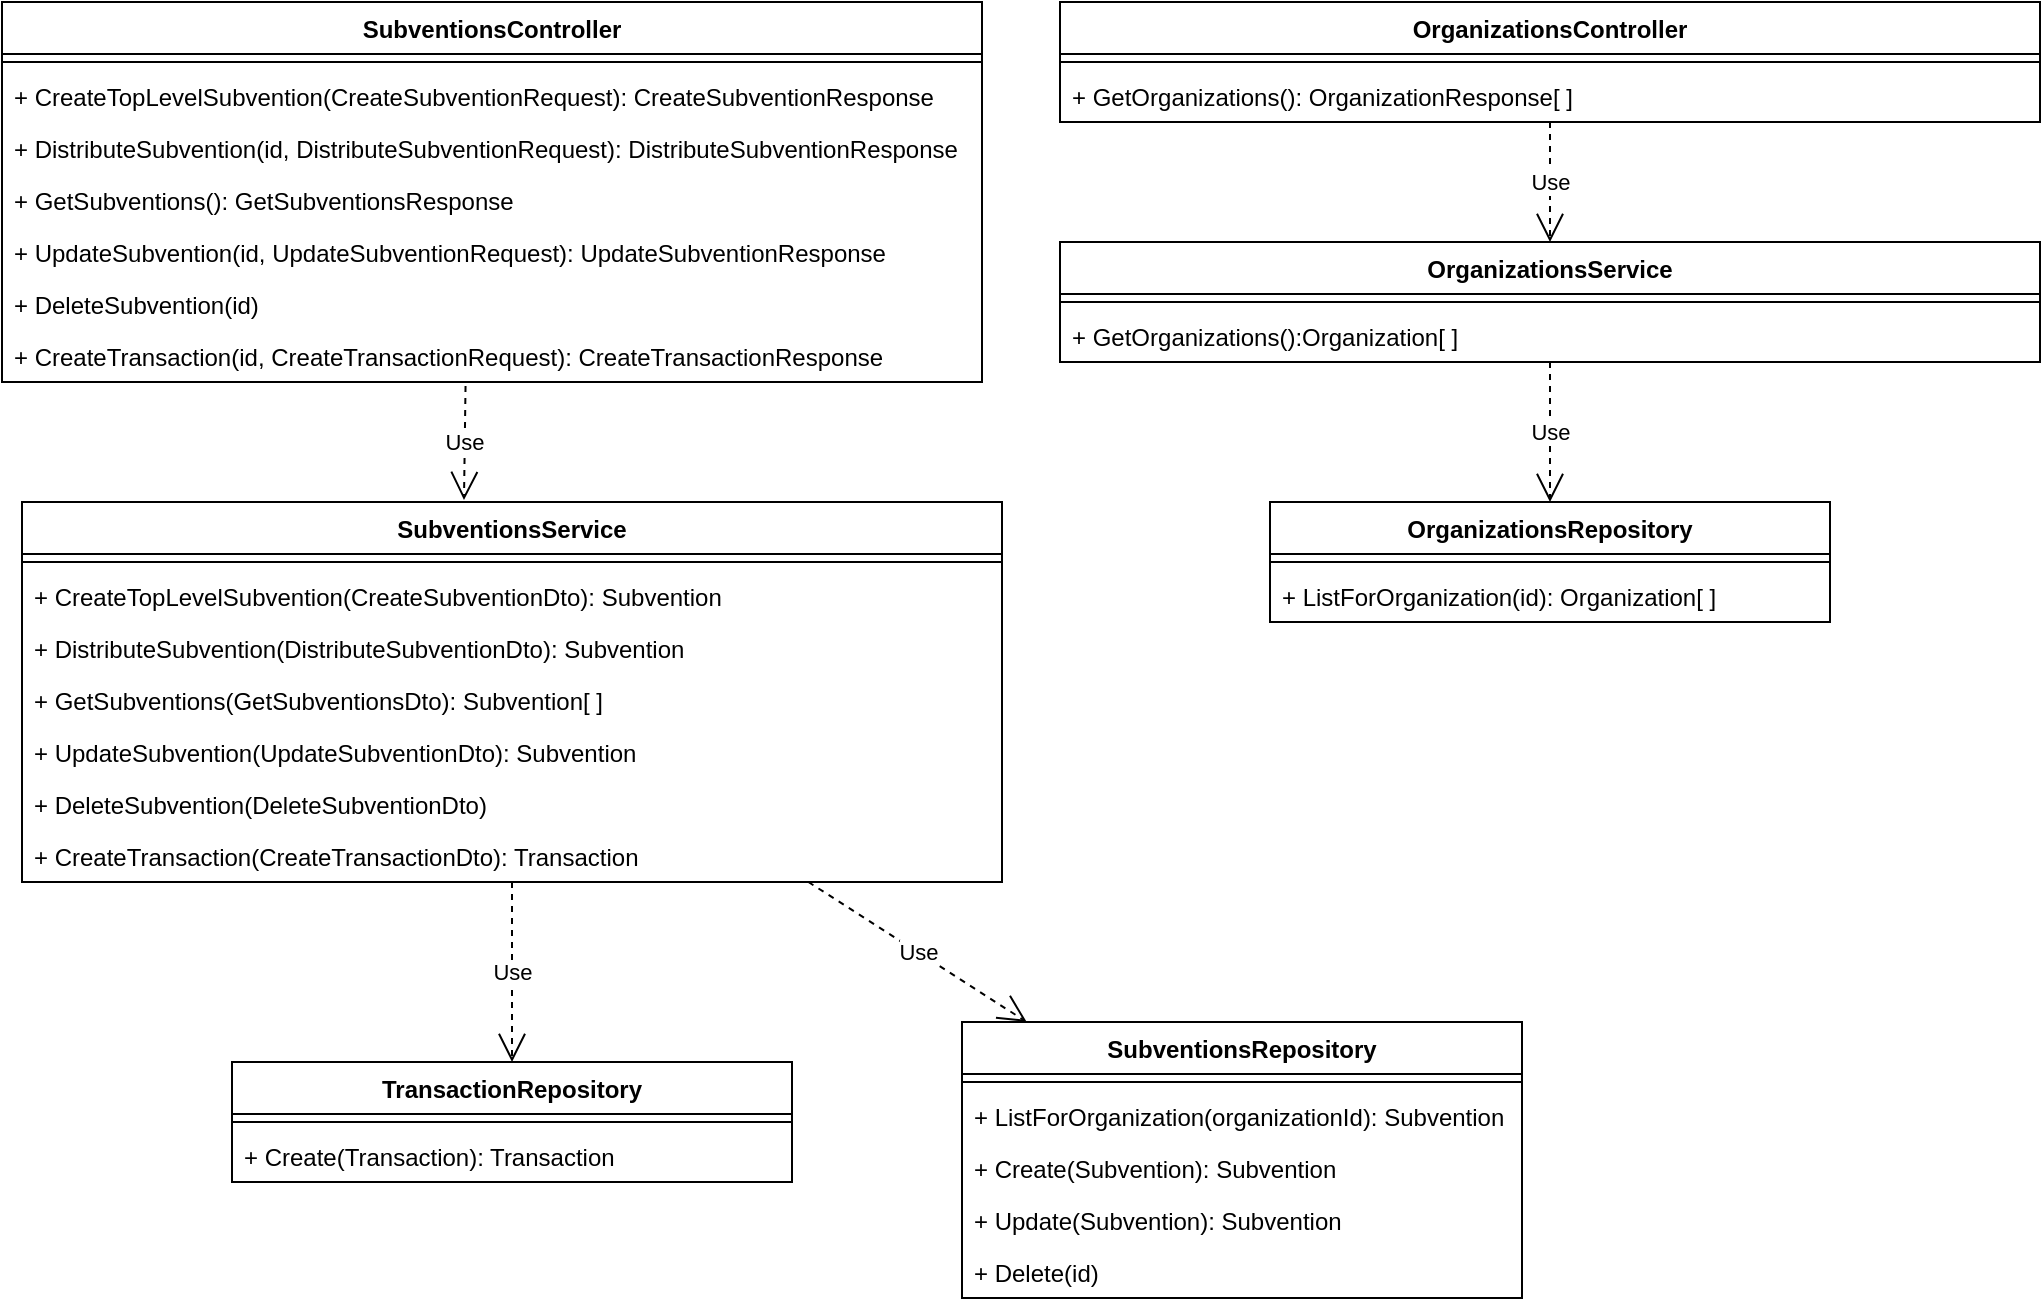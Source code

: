 <mxfile version="20.6.2" type="device"><diagram name="Page-1" id="e7e014a7-5840-1c2e-5031-d8a46d1fe8dd"><mxGraphModel dx="1131" dy="760" grid="1" gridSize="10" guides="1" tooltips="1" connect="1" arrows="1" fold="1" page="1" pageScale="1" pageWidth="1169" pageHeight="826" background="none" math="0" shadow="0"><root><mxCell id="0"/><mxCell id="1" parent="0"/><mxCell id="teZU_m9eYB5eQzAJ3jgt-41" value="SubventionsController" style="swimlane;fontStyle=1;align=center;verticalAlign=top;childLayout=stackLayout;horizontal=1;startSize=26;horizontalStack=0;resizeParent=1;resizeParentMax=0;resizeLast=0;collapsible=1;marginBottom=0;" parent="1" vertex="1"><mxGeometry x="140" y="50" width="490" height="190" as="geometry"/></mxCell><mxCell id="teZU_m9eYB5eQzAJ3jgt-43" value="" style="line;strokeWidth=1;fillColor=none;align=left;verticalAlign=middle;spacingTop=-1;spacingLeft=3;spacingRight=3;rotatable=0;labelPosition=right;points=[];portConstraint=eastwest;strokeColor=inherit;" parent="teZU_m9eYB5eQzAJ3jgt-41" vertex="1"><mxGeometry y="26" width="490" height="8" as="geometry"/></mxCell><mxCell id="teZU_m9eYB5eQzAJ3jgt-44" value="+ CreateTopLevelSubvention(CreateSubventionRequest): CreateSubventionResponse" style="text;strokeColor=none;fillColor=none;align=left;verticalAlign=top;spacingLeft=4;spacingRight=4;overflow=hidden;rotatable=0;points=[[0,0.5],[1,0.5]];portConstraint=eastwest;" parent="teZU_m9eYB5eQzAJ3jgt-41" vertex="1"><mxGeometry y="34" width="490" height="26" as="geometry"/></mxCell><mxCell id="vfzUL8kGikO54vaJx0zX-7" value="+ DistributeSubvention(id, DistributeSubventionRequest): DistributeSubventionResponse" style="text;strokeColor=none;fillColor=none;align=left;verticalAlign=top;spacingLeft=4;spacingRight=4;overflow=hidden;rotatable=0;points=[[0,0.5],[1,0.5]];portConstraint=eastwest;" parent="teZU_m9eYB5eQzAJ3jgt-41" vertex="1"><mxGeometry y="60" width="490" height="26" as="geometry"/></mxCell><mxCell id="vfzUL8kGikO54vaJx0zX-6" value="+ GetSubventions(): GetSubventionsResponse" style="text;strokeColor=none;fillColor=none;align=left;verticalAlign=top;spacingLeft=4;spacingRight=4;overflow=hidden;rotatable=0;points=[[0,0.5],[1,0.5]];portConstraint=eastwest;" parent="teZU_m9eYB5eQzAJ3jgt-41" vertex="1"><mxGeometry y="86" width="490" height="26" as="geometry"/></mxCell><mxCell id="vfzUL8kGikO54vaJx0zX-11" value="+ UpdateSubvention(id, UpdateSubventionRequest): UpdateSubventionResponse" style="text;strokeColor=none;fillColor=none;align=left;verticalAlign=top;spacingLeft=4;spacingRight=4;overflow=hidden;rotatable=0;points=[[0,0.5],[1,0.5]];portConstraint=eastwest;" parent="teZU_m9eYB5eQzAJ3jgt-41" vertex="1"><mxGeometry y="112" width="490" height="26" as="geometry"/></mxCell><mxCell id="vfzUL8kGikO54vaJx0zX-10" value="+ DeleteSubvention(id)" style="text;strokeColor=none;fillColor=none;align=left;verticalAlign=top;spacingLeft=4;spacingRight=4;overflow=hidden;rotatable=0;points=[[0,0.5],[1,0.5]];portConstraint=eastwest;" parent="teZU_m9eYB5eQzAJ3jgt-41" vertex="1"><mxGeometry y="138" width="490" height="26" as="geometry"/></mxCell><mxCell id="vfzUL8kGikO54vaJx0zX-15" value="+ CreateTransaction(id, CreateTransactionRequest): CreateTransactionResponse" style="text;strokeColor=none;fillColor=none;align=left;verticalAlign=top;spacingLeft=4;spacingRight=4;overflow=hidden;rotatable=0;points=[[0,0.5],[1,0.5]];portConstraint=eastwest;" parent="teZU_m9eYB5eQzAJ3jgt-41" vertex="1"><mxGeometry y="164" width="490" height="26" as="geometry"/></mxCell><mxCell id="teZU_m9eYB5eQzAJ3jgt-45" value="SubventionsService" style="swimlane;fontStyle=1;align=center;verticalAlign=top;childLayout=stackLayout;horizontal=1;startSize=26;horizontalStack=0;resizeParent=1;resizeParentMax=0;resizeLast=0;collapsible=1;marginBottom=0;" parent="1" vertex="1"><mxGeometry x="150" y="300" width="490" height="190" as="geometry"/></mxCell><mxCell id="teZU_m9eYB5eQzAJ3jgt-46" value="" style="line;strokeWidth=1;fillColor=none;align=left;verticalAlign=middle;spacingTop=-1;spacingLeft=3;spacingRight=3;rotatable=0;labelPosition=right;points=[];portConstraint=eastwest;strokeColor=inherit;" parent="teZU_m9eYB5eQzAJ3jgt-45" vertex="1"><mxGeometry y="26" width="490" height="8" as="geometry"/></mxCell><mxCell id="teZU_m9eYB5eQzAJ3jgt-47" value="+ CreateTopLevelSubvention(CreateSubventionDto): Subvention" style="text;strokeColor=none;fillColor=none;align=left;verticalAlign=top;spacingLeft=4;spacingRight=4;overflow=hidden;rotatable=0;points=[[0,0.5],[1,0.5]];portConstraint=eastwest;" parent="teZU_m9eYB5eQzAJ3jgt-45" vertex="1"><mxGeometry y="34" width="490" height="26" as="geometry"/></mxCell><mxCell id="vfzUL8kGikO54vaJx0zX-9" value="+ DistributeSubvention(DistributeSubventionDto): Subvention" style="text;strokeColor=none;fillColor=none;align=left;verticalAlign=top;spacingLeft=4;spacingRight=4;overflow=hidden;rotatable=0;points=[[0,0.5],[1,0.5]];portConstraint=eastwest;" parent="teZU_m9eYB5eQzAJ3jgt-45" vertex="1"><mxGeometry y="60" width="490" height="26" as="geometry"/></mxCell><mxCell id="vfzUL8kGikO54vaJx0zX-8" value="+ GetSubventions(GetSubventionsDto): Subvention[ ]" style="text;strokeColor=none;fillColor=none;align=left;verticalAlign=top;spacingLeft=4;spacingRight=4;overflow=hidden;rotatable=0;points=[[0,0.5],[1,0.5]];portConstraint=eastwest;" parent="teZU_m9eYB5eQzAJ3jgt-45" vertex="1"><mxGeometry y="86" width="490" height="26" as="geometry"/></mxCell><mxCell id="vfzUL8kGikO54vaJx0zX-13" value="+ UpdateSubvention(UpdateSubventionDto): Subvention" style="text;strokeColor=none;fillColor=none;align=left;verticalAlign=top;spacingLeft=4;spacingRight=4;overflow=hidden;rotatable=0;points=[[0,0.5],[1,0.5]];portConstraint=eastwest;" parent="teZU_m9eYB5eQzAJ3jgt-45" vertex="1"><mxGeometry y="112" width="490" height="26" as="geometry"/></mxCell><mxCell id="vfzUL8kGikO54vaJx0zX-12" value="+ DeleteSubvention(DeleteSubventionDto)" style="text;strokeColor=none;fillColor=none;align=left;verticalAlign=top;spacingLeft=4;spacingRight=4;overflow=hidden;rotatable=0;points=[[0,0.5],[1,0.5]];portConstraint=eastwest;" parent="teZU_m9eYB5eQzAJ3jgt-45" vertex="1"><mxGeometry y="138" width="490" height="26" as="geometry"/></mxCell><mxCell id="vfzUL8kGikO54vaJx0zX-17" value="+ CreateTransaction(CreateTransactionDto): Transaction" style="text;strokeColor=none;fillColor=none;align=left;verticalAlign=top;spacingLeft=4;spacingRight=4;overflow=hidden;rotatable=0;points=[[0,0.5],[1,0.5]];portConstraint=eastwest;" parent="teZU_m9eYB5eQzAJ3jgt-45" vertex="1"><mxGeometry y="164" width="490" height="26" as="geometry"/></mxCell><mxCell id="teZU_m9eYB5eQzAJ3jgt-75" value="TransactionRepository" style="swimlane;fontStyle=1;align=center;verticalAlign=top;childLayout=stackLayout;horizontal=1;startSize=26;horizontalStack=0;resizeParent=1;resizeParentMax=0;resizeLast=0;collapsible=1;marginBottom=0;" parent="1" vertex="1"><mxGeometry x="255" y="580" width="280" height="60" as="geometry"/></mxCell><mxCell id="teZU_m9eYB5eQzAJ3jgt-76" value="" style="line;strokeWidth=1;fillColor=none;align=left;verticalAlign=middle;spacingTop=-1;spacingLeft=3;spacingRight=3;rotatable=0;labelPosition=right;points=[];portConstraint=eastwest;strokeColor=inherit;" parent="teZU_m9eYB5eQzAJ3jgt-75" vertex="1"><mxGeometry y="26" width="280" height="8" as="geometry"/></mxCell><mxCell id="teZU_m9eYB5eQzAJ3jgt-78" value="+ Create(Transaction): Transaction" style="text;strokeColor=none;fillColor=none;align=left;verticalAlign=top;spacingLeft=4;spacingRight=4;overflow=hidden;rotatable=0;points=[[0,0.5],[1,0.5]];portConstraint=eastwest;" parent="teZU_m9eYB5eQzAJ3jgt-75" vertex="1"><mxGeometry y="34" width="280" height="26" as="geometry"/></mxCell><mxCell id="qTpzYW5HqrFSMc56SvK--1" value="Use" style="endArrow=open;endSize=12;dashed=1;html=1;rounded=0;exitX=0.473;exitY=1.077;exitDx=0;exitDy=0;exitPerimeter=0;entryX=0.451;entryY=-0.005;entryDx=0;entryDy=0;entryPerimeter=0;" parent="1" source="vfzUL8kGikO54vaJx0zX-15" target="teZU_m9eYB5eQzAJ3jgt-45" edge="1"><mxGeometry width="160" relative="1" as="geometry"><mxPoint x="360" y="260" as="sourcePoint"/><mxPoint x="520" y="260" as="targetPoint"/></mxGeometry></mxCell><mxCell id="qTpzYW5HqrFSMc56SvK--2" value="Use" style="endArrow=open;endSize=12;dashed=1;html=1;rounded=0;" parent="1" source="teZU_m9eYB5eQzAJ3jgt-45" target="teZU_m9eYB5eQzAJ3jgt-75" edge="1"><mxGeometry width="160" relative="1" as="geometry"><mxPoint x="490" y="280" as="sourcePoint"/><mxPoint x="650" y="280" as="targetPoint"/></mxGeometry></mxCell><mxCell id="vkTlUyQdWWWFNAxrpz2R-1" value="OrganizationsController" style="swimlane;fontStyle=1;align=center;verticalAlign=top;childLayout=stackLayout;horizontal=1;startSize=26;horizontalStack=0;resizeParent=1;resizeParentMax=0;resizeLast=0;collapsible=1;marginBottom=0;" vertex="1" parent="1"><mxGeometry x="669" y="50" width="490" height="60" as="geometry"/></mxCell><mxCell id="vkTlUyQdWWWFNAxrpz2R-2" value="" style="line;strokeWidth=1;fillColor=none;align=left;verticalAlign=middle;spacingTop=-1;spacingLeft=3;spacingRight=3;rotatable=0;labelPosition=right;points=[];portConstraint=eastwest;strokeColor=inherit;" vertex="1" parent="vkTlUyQdWWWFNAxrpz2R-1"><mxGeometry y="26" width="490" height="8" as="geometry"/></mxCell><mxCell id="vkTlUyQdWWWFNAxrpz2R-5" value="+ GetOrganizations(): OrganizationResponse[ ]" style="text;strokeColor=none;fillColor=none;align=left;verticalAlign=top;spacingLeft=4;spacingRight=4;overflow=hidden;rotatable=0;points=[[0,0.5],[1,0.5]];portConstraint=eastwest;" vertex="1" parent="vkTlUyQdWWWFNAxrpz2R-1"><mxGeometry y="34" width="490" height="26" as="geometry"/></mxCell><mxCell id="vkTlUyQdWWWFNAxrpz2R-89" value="OrganizationsService" style="swimlane;fontStyle=1;align=center;verticalAlign=top;childLayout=stackLayout;horizontal=1;startSize=26;horizontalStack=0;resizeParent=1;resizeParentMax=0;resizeLast=0;collapsible=1;marginBottom=0;" vertex="1" parent="1"><mxGeometry x="669" y="170" width="490" height="60" as="geometry"/></mxCell><mxCell id="vkTlUyQdWWWFNAxrpz2R-90" value="" style="line;strokeWidth=1;fillColor=none;align=left;verticalAlign=middle;spacingTop=-1;spacingLeft=3;spacingRight=3;rotatable=0;labelPosition=right;points=[];portConstraint=eastwest;strokeColor=inherit;" vertex="1" parent="vkTlUyQdWWWFNAxrpz2R-89"><mxGeometry y="26" width="490" height="8" as="geometry"/></mxCell><mxCell id="vkTlUyQdWWWFNAxrpz2R-91" value="+ GetOrganizations():Organization[ ]" style="text;strokeColor=none;fillColor=none;align=left;verticalAlign=top;spacingLeft=4;spacingRight=4;overflow=hidden;rotatable=0;points=[[0,0.5],[1,0.5]];portConstraint=eastwest;" vertex="1" parent="vkTlUyQdWWWFNAxrpz2R-89"><mxGeometry y="34" width="490" height="26" as="geometry"/></mxCell><mxCell id="vkTlUyQdWWWFNAxrpz2R-97" value="OrganizationsRepository" style="swimlane;fontStyle=1;align=center;verticalAlign=top;childLayout=stackLayout;horizontal=1;startSize=26;horizontalStack=0;resizeParent=1;resizeParentMax=0;resizeLast=0;collapsible=1;marginBottom=0;" vertex="1" parent="1"><mxGeometry x="774" y="300" width="280" height="60" as="geometry"/></mxCell><mxCell id="vkTlUyQdWWWFNAxrpz2R-98" value="" style="line;strokeWidth=1;fillColor=none;align=left;verticalAlign=middle;spacingTop=-1;spacingLeft=3;spacingRight=3;rotatable=0;labelPosition=right;points=[];portConstraint=eastwest;strokeColor=inherit;" vertex="1" parent="vkTlUyQdWWWFNAxrpz2R-97"><mxGeometry y="26" width="280" height="8" as="geometry"/></mxCell><mxCell id="vkTlUyQdWWWFNAxrpz2R-99" value="+ ListForOrganization(id): Organization[ ]" style="text;strokeColor=none;fillColor=none;align=left;verticalAlign=top;spacingLeft=4;spacingRight=4;overflow=hidden;rotatable=0;points=[[0,0.5],[1,0.5]];portConstraint=eastwest;" vertex="1" parent="vkTlUyQdWWWFNAxrpz2R-97"><mxGeometry y="34" width="280" height="26" as="geometry"/></mxCell><mxCell id="vkTlUyQdWWWFNAxrpz2R-100" value="Use" style="endArrow=open;endSize=12;dashed=1;html=1;rounded=0;" edge="1" parent="1" source="vkTlUyQdWWWFNAxrpz2R-1" target="vkTlUyQdWWWFNAxrpz2R-89"><mxGeometry width="160" relative="1" as="geometry"><mxPoint x="914.07" y="116.472" as="sourcePoint"/><mxPoint x="913.29" y="173.52" as="targetPoint"/></mxGeometry></mxCell><mxCell id="vkTlUyQdWWWFNAxrpz2R-101" value="Use" style="endArrow=open;endSize=12;dashed=1;html=1;rounded=0;" edge="1" parent="1" source="vkTlUyQdWWWFNAxrpz2R-89" target="vkTlUyQdWWWFNAxrpz2R-97"><mxGeometry width="160" relative="1" as="geometry"><mxPoint x="924" y="120" as="sourcePoint"/><mxPoint x="924" y="180" as="targetPoint"/></mxGeometry></mxCell><mxCell id="vkTlUyQdWWWFNAxrpz2R-118" value="SubventionsRepository" style="swimlane;fontStyle=1;align=center;verticalAlign=top;childLayout=stackLayout;horizontal=1;startSize=26;horizontalStack=0;resizeParent=1;resizeParentMax=0;resizeLast=0;collapsible=1;marginBottom=0;" vertex="1" parent="1"><mxGeometry x="620" y="560" width="280" height="138" as="geometry"/></mxCell><mxCell id="vkTlUyQdWWWFNAxrpz2R-119" value="" style="line;strokeWidth=1;fillColor=none;align=left;verticalAlign=middle;spacingTop=-1;spacingLeft=3;spacingRight=3;rotatable=0;labelPosition=right;points=[];portConstraint=eastwest;strokeColor=inherit;" vertex="1" parent="vkTlUyQdWWWFNAxrpz2R-118"><mxGeometry y="26" width="280" height="8" as="geometry"/></mxCell><mxCell id="vkTlUyQdWWWFNAxrpz2R-120" value="+ ListForOrganization(organizationId): Subvention" style="text;strokeColor=none;fillColor=none;align=left;verticalAlign=top;spacingLeft=4;spacingRight=4;overflow=hidden;rotatable=0;points=[[0,0.5],[1,0.5]];portConstraint=eastwest;" vertex="1" parent="vkTlUyQdWWWFNAxrpz2R-118"><mxGeometry y="34" width="280" height="26" as="geometry"/></mxCell><mxCell id="vkTlUyQdWWWFNAxrpz2R-121" value="+ Create(Subvention): Subvention" style="text;strokeColor=none;fillColor=none;align=left;verticalAlign=top;spacingLeft=4;spacingRight=4;overflow=hidden;rotatable=0;points=[[0,0.5],[1,0.5]];portConstraint=eastwest;" vertex="1" parent="vkTlUyQdWWWFNAxrpz2R-118"><mxGeometry y="60" width="280" height="26" as="geometry"/></mxCell><mxCell id="vkTlUyQdWWWFNAxrpz2R-122" value="+ Update(Subvention): Subvention" style="text;strokeColor=none;fillColor=none;align=left;verticalAlign=top;spacingLeft=4;spacingRight=4;overflow=hidden;rotatable=0;points=[[0,0.5],[1,0.5]];portConstraint=eastwest;" vertex="1" parent="vkTlUyQdWWWFNAxrpz2R-118"><mxGeometry y="86" width="280" height="26" as="geometry"/></mxCell><mxCell id="vkTlUyQdWWWFNAxrpz2R-123" value="+ Delete(id)" style="text;strokeColor=none;fillColor=none;align=left;verticalAlign=top;spacingLeft=4;spacingRight=4;overflow=hidden;rotatable=0;points=[[0,0.5],[1,0.5]];portConstraint=eastwest;" vertex="1" parent="vkTlUyQdWWWFNAxrpz2R-118"><mxGeometry y="112" width="280" height="26" as="geometry"/></mxCell><mxCell id="vkTlUyQdWWWFNAxrpz2R-125" value="Use" style="endArrow=open;endSize=12;dashed=1;html=1;rounded=0;" edge="1" parent="1" source="teZU_m9eYB5eQzAJ3jgt-45" target="vkTlUyQdWWWFNAxrpz2R-118"><mxGeometry width="160" relative="1" as="geometry"><mxPoint x="700" y="490" as="sourcePoint"/><mxPoint x="1400" y="810" as="targetPoint"/></mxGeometry></mxCell></root></mxGraphModel></diagram></mxfile>